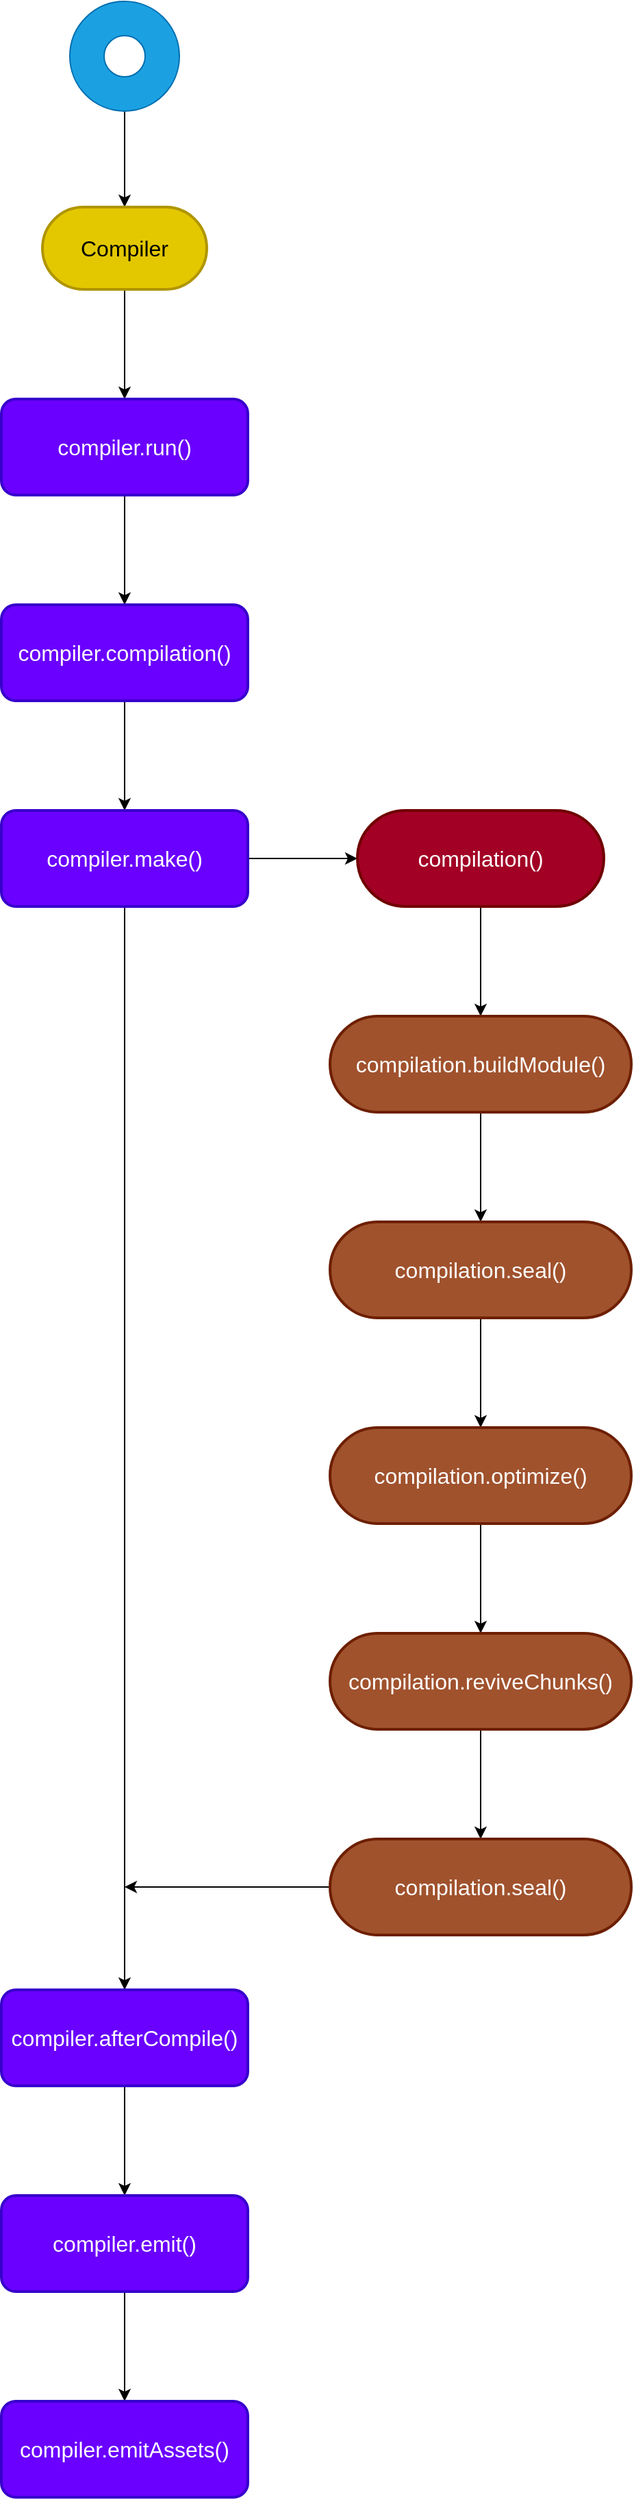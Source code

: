 <mxfile>
    <diagram id="ynynSZy80o6kmZbnJdIQ" name="Page-1">
        <mxGraphModel dx="752" dy="902" grid="1" gridSize="10" guides="1" tooltips="1" connect="1" arrows="1" fold="1" page="1" pageScale="1" pageWidth="850" pageHeight="1100" math="0" shadow="0">
            <root>
                <mxCell id="0"/>
                <mxCell id="1" parent="0"/>
                <mxCell id="4" value="" style="edgeStyle=none;html=1;" edge="1" parent="1" target="3">
                    <mxGeometry relative="1" as="geometry">
                        <mxPoint x="360" y="90" as="sourcePoint"/>
                    </mxGeometry>
                </mxCell>
                <mxCell id="10" value="" style="edgeStyle=none;html=1;" edge="1" parent="1" source="3" target="9">
                    <mxGeometry relative="1" as="geometry"/>
                </mxCell>
                <mxCell id="3" value="&lt;font style=&quot;font-size: 16px&quot;&gt;Compiler&lt;/font&gt;" style="rounded=1;whiteSpace=wrap;html=1;strokeWidth=2;fillColor=#e3c800;fontColor=#000000;strokeColor=#B09500;arcSize=50;" vertex="1" parent="1">
                    <mxGeometry x="300" y="170" width="120" height="60" as="geometry"/>
                </mxCell>
                <mxCell id="12" value="" style="edgeStyle=none;html=1;" edge="1" parent="1" source="9" target="11">
                    <mxGeometry relative="1" as="geometry"/>
                </mxCell>
                <mxCell id="9" value="&lt;font style=&quot;font-size: 16px&quot;&gt;compiler.run()&lt;/font&gt;" style="whiteSpace=wrap;html=1;rounded=1;strokeWidth=2;fillColor=#6a00ff;strokeColor=#3700CC;fontColor=#ffffff;" vertex="1" parent="1">
                    <mxGeometry x="270" y="310" width="180" height="70" as="geometry"/>
                </mxCell>
                <mxCell id="14" value="" style="edgeStyle=none;html=1;fontSize=16;" edge="1" parent="1" source="11" target="13">
                    <mxGeometry relative="1" as="geometry"/>
                </mxCell>
                <mxCell id="11" value="&lt;font style=&quot;font-size: 16px&quot;&gt;compiler.compilation()&lt;/font&gt;" style="whiteSpace=wrap;html=1;rounded=1;strokeWidth=2;fillColor=#6a00ff;fontColor=#ffffff;strokeColor=#3700CC;" vertex="1" parent="1">
                    <mxGeometry x="270" y="460" width="180" height="70" as="geometry"/>
                </mxCell>
                <mxCell id="16" value="" style="edgeStyle=none;html=1;fontSize=16;" edge="1" parent="1" source="13" target="15">
                    <mxGeometry relative="1" as="geometry"/>
                </mxCell>
                <mxCell id="28" value="" style="edgeStyle=none;html=1;fontSize=16;" edge="1" parent="1" source="13" target="27">
                    <mxGeometry relative="1" as="geometry"/>
                </mxCell>
                <mxCell id="13" value="&lt;font style=&quot;font-size: 16px&quot;&gt;compiler.make()&lt;/font&gt;" style="whiteSpace=wrap;html=1;rounded=1;strokeWidth=2;fillColor=#6a00ff;fontColor=#ffffff;strokeColor=#3700CC;" vertex="1" parent="1">
                    <mxGeometry x="270" y="610" width="180" height="70" as="geometry"/>
                </mxCell>
                <mxCell id="18" value="" style="edgeStyle=none;html=1;fontSize=16;" edge="1" parent="1" source="15" target="17">
                    <mxGeometry relative="1" as="geometry"/>
                </mxCell>
                <mxCell id="15" value="&lt;font style=&quot;font-size: 16px&quot;&gt;compilation()&lt;/font&gt;" style="whiteSpace=wrap;html=1;rounded=1;strokeWidth=2;arcSize=50;fillColor=#a20025;fontColor=#ffffff;strokeColor=#6F0000;" vertex="1" parent="1">
                    <mxGeometry x="530" y="610" width="180" height="70" as="geometry"/>
                </mxCell>
                <mxCell id="20" value="" style="edgeStyle=none;html=1;fontSize=16;" edge="1" parent="1" source="17" target="19">
                    <mxGeometry relative="1" as="geometry"/>
                </mxCell>
                <mxCell id="17" value="&lt;font style=&quot;font-size: 16px&quot;&gt;compilation.buildModule()&lt;/font&gt;" style="whiteSpace=wrap;html=1;rounded=1;strokeWidth=2;arcSize=50;fillColor=#a0522d;fontColor=#ffffff;strokeColor=#6D1F00;" vertex="1" parent="1">
                    <mxGeometry x="510" y="760" width="220" height="70" as="geometry"/>
                </mxCell>
                <mxCell id="22" value="" style="edgeStyle=none;html=1;fontSize=16;" edge="1" parent="1" source="19" target="21">
                    <mxGeometry relative="1" as="geometry"/>
                </mxCell>
                <mxCell id="19" value="&lt;font style=&quot;font-size: 16px&quot;&gt;compilation.seal()&lt;/font&gt;" style="whiteSpace=wrap;html=1;rounded=1;strokeWidth=2;arcSize=50;fillColor=#a0522d;fontColor=#ffffff;strokeColor=#6D1F00;" vertex="1" parent="1">
                    <mxGeometry x="510" y="910" width="220" height="70" as="geometry"/>
                </mxCell>
                <mxCell id="24" value="" style="edgeStyle=none;html=1;fontSize=16;" edge="1" parent="1" source="21" target="23">
                    <mxGeometry relative="1" as="geometry"/>
                </mxCell>
                <mxCell id="21" value="&lt;font style=&quot;font-size: 16px&quot;&gt;compilation.optimize()&lt;/font&gt;" style="whiteSpace=wrap;html=1;rounded=1;strokeWidth=2;arcSize=50;fillColor=#a0522d;fontColor=#ffffff;strokeColor=#6D1F00;" vertex="1" parent="1">
                    <mxGeometry x="510" y="1060" width="220" height="70" as="geometry"/>
                </mxCell>
                <mxCell id="26" value="" style="edgeStyle=none;html=1;fontSize=16;" edge="1" parent="1" source="23" target="25">
                    <mxGeometry relative="1" as="geometry"/>
                </mxCell>
                <mxCell id="23" value="&lt;font style=&quot;font-size: 16px&quot;&gt;compilation.reviveChunks()&lt;/font&gt;" style="whiteSpace=wrap;html=1;rounded=1;strokeWidth=2;arcSize=50;fillColor=#a0522d;fontColor=#ffffff;strokeColor=#6D1F00;" vertex="1" parent="1">
                    <mxGeometry x="510" y="1210" width="220" height="70" as="geometry"/>
                </mxCell>
                <mxCell id="36" style="edgeStyle=none;html=1;fontSize=16;" edge="1" parent="1" source="25">
                    <mxGeometry relative="1" as="geometry">
                        <mxPoint x="360" y="1395" as="targetPoint"/>
                    </mxGeometry>
                </mxCell>
                <mxCell id="25" value="&lt;font style=&quot;font-size: 16px&quot;&gt;compilation.seal()&lt;/font&gt;" style="whiteSpace=wrap;html=1;rounded=1;strokeWidth=2;arcSize=50;fillColor=#a0522d;fontColor=#ffffff;strokeColor=#6D1F00;" vertex="1" parent="1">
                    <mxGeometry x="510" y="1360" width="220" height="70" as="geometry"/>
                </mxCell>
                <mxCell id="30" value="" style="edgeStyle=none;html=1;fontSize=16;" edge="1" parent="1" source="27" target="29">
                    <mxGeometry relative="1" as="geometry"/>
                </mxCell>
                <mxCell id="27" value="&lt;font style=&quot;font-size: 16px&quot;&gt;compiler.afterCompile()&lt;/font&gt;" style="whiteSpace=wrap;html=1;rounded=1;strokeWidth=2;fillColor=#6a00ff;fontColor=#ffffff;strokeColor=#3700CC;" vertex="1" parent="1">
                    <mxGeometry x="270" y="1470" width="180" height="70" as="geometry"/>
                </mxCell>
                <mxCell id="32" value="" style="edgeStyle=none;html=1;fontSize=16;" edge="1" parent="1" source="29" target="31">
                    <mxGeometry relative="1" as="geometry"/>
                </mxCell>
                <mxCell id="29" value="&lt;font style=&quot;font-size: 16px&quot;&gt;compiler.emit()&lt;/font&gt;" style="whiteSpace=wrap;html=1;rounded=1;strokeWidth=2;fillColor=#6a00ff;fontColor=#ffffff;strokeColor=#3700CC;" vertex="1" parent="1">
                    <mxGeometry x="270" y="1620" width="180" height="70" as="geometry"/>
                </mxCell>
                <mxCell id="31" value="&lt;font style=&quot;font-size: 16px&quot;&gt;compiler.emitAssets()&lt;/font&gt;" style="whiteSpace=wrap;html=1;rounded=1;strokeWidth=2;fillColor=#6a00ff;fontColor=#ffffff;strokeColor=#3700CC;" vertex="1" parent="1">
                    <mxGeometry x="270" y="1770" width="180" height="70" as="geometry"/>
                </mxCell>
                <mxCell id="35" value="" style="verticalLabelPosition=bottom;verticalAlign=top;html=1;shape=mxgraph.basic.donut;dx=25;fontSize=16;fillColor=#1ba1e2;fontColor=#ffffff;strokeColor=#006EAF;" vertex="1" parent="1">
                    <mxGeometry x="320" y="20" width="80" height="80" as="geometry"/>
                </mxCell>
            </root>
        </mxGraphModel>
    </diagram>
</mxfile>